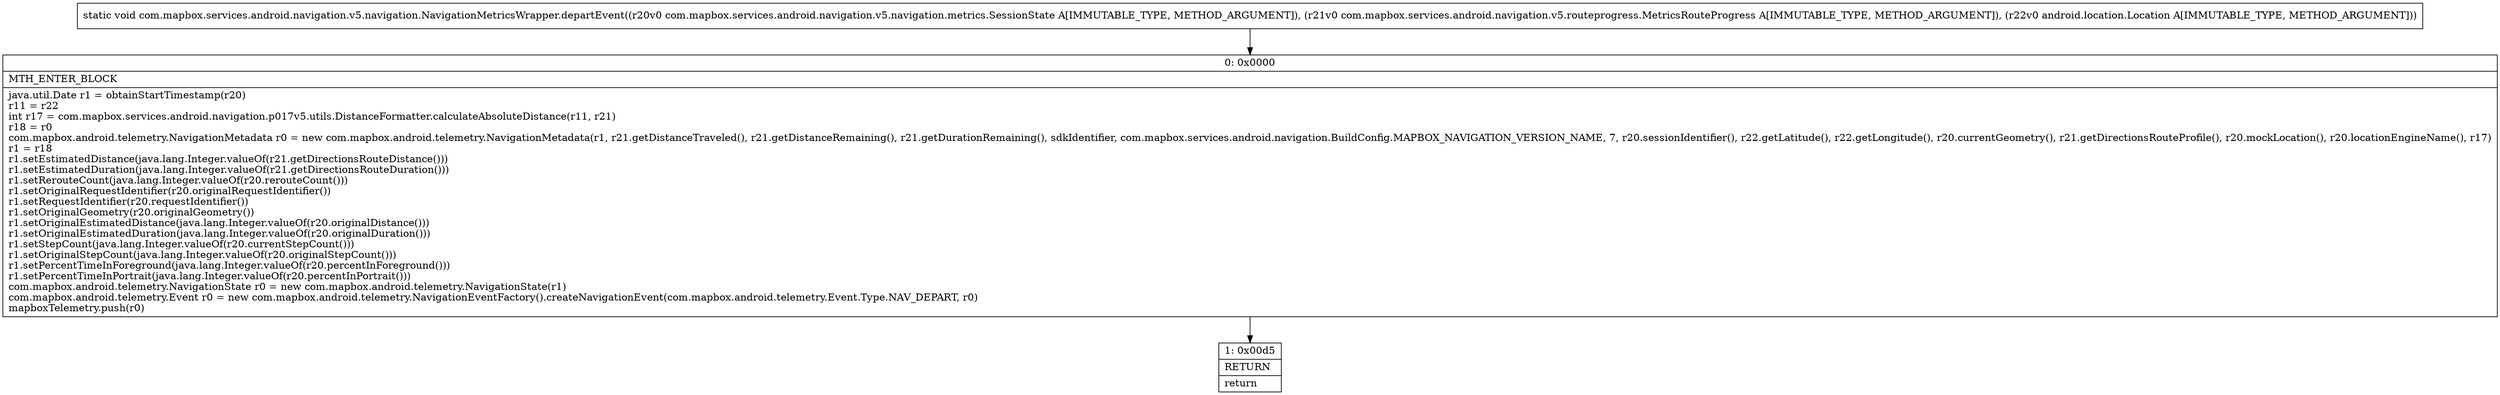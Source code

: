 digraph "CFG forcom.mapbox.services.android.navigation.v5.navigation.NavigationMetricsWrapper.departEvent(Lcom\/mapbox\/services\/android\/navigation\/v5\/navigation\/metrics\/SessionState;Lcom\/mapbox\/services\/android\/navigation\/v5\/routeprogress\/MetricsRouteProgress;Landroid\/location\/Location;)V" {
Node_0 [shape=record,label="{0\:\ 0x0000|MTH_ENTER_BLOCK\l|java.util.Date r1 = obtainStartTimestamp(r20)\lr11 = r22\lint r17 = com.mapbox.services.android.navigation.p017v5.utils.DistanceFormatter.calculateAbsoluteDistance(r11, r21)\lr18 = r0\lcom.mapbox.android.telemetry.NavigationMetadata r0 = new com.mapbox.android.telemetry.NavigationMetadata(r1, r21.getDistanceTraveled(), r21.getDistanceRemaining(), r21.getDurationRemaining(), sdkIdentifier, com.mapbox.services.android.navigation.BuildConfig.MAPBOX_NAVIGATION_VERSION_NAME, 7, r20.sessionIdentifier(), r22.getLatitude(), r22.getLongitude(), r20.currentGeometry(), r21.getDirectionsRouteProfile(), r20.mockLocation(), r20.locationEngineName(), r17)\lr1 = r18\lr1.setEstimatedDistance(java.lang.Integer.valueOf(r21.getDirectionsRouteDistance()))\lr1.setEstimatedDuration(java.lang.Integer.valueOf(r21.getDirectionsRouteDuration()))\lr1.setRerouteCount(java.lang.Integer.valueOf(r20.rerouteCount()))\lr1.setOriginalRequestIdentifier(r20.originalRequestIdentifier())\lr1.setRequestIdentifier(r20.requestIdentifier())\lr1.setOriginalGeometry(r20.originalGeometry())\lr1.setOriginalEstimatedDistance(java.lang.Integer.valueOf(r20.originalDistance()))\lr1.setOriginalEstimatedDuration(java.lang.Integer.valueOf(r20.originalDuration()))\lr1.setStepCount(java.lang.Integer.valueOf(r20.currentStepCount()))\lr1.setOriginalStepCount(java.lang.Integer.valueOf(r20.originalStepCount()))\lr1.setPercentTimeInForeground(java.lang.Integer.valueOf(r20.percentInForeground()))\lr1.setPercentTimeInPortrait(java.lang.Integer.valueOf(r20.percentInPortrait()))\lcom.mapbox.android.telemetry.NavigationState r0 = new com.mapbox.android.telemetry.NavigationState(r1)\lcom.mapbox.android.telemetry.Event r0 = new com.mapbox.android.telemetry.NavigationEventFactory().createNavigationEvent(com.mapbox.android.telemetry.Event.Type.NAV_DEPART, r0)\lmapboxTelemetry.push(r0)\l}"];
Node_1 [shape=record,label="{1\:\ 0x00d5|RETURN\l|return\l}"];
MethodNode[shape=record,label="{static void com.mapbox.services.android.navigation.v5.navigation.NavigationMetricsWrapper.departEvent((r20v0 com.mapbox.services.android.navigation.v5.navigation.metrics.SessionState A[IMMUTABLE_TYPE, METHOD_ARGUMENT]), (r21v0 com.mapbox.services.android.navigation.v5.routeprogress.MetricsRouteProgress A[IMMUTABLE_TYPE, METHOD_ARGUMENT]), (r22v0 android.location.Location A[IMMUTABLE_TYPE, METHOD_ARGUMENT])) }"];
MethodNode -> Node_0;
Node_0 -> Node_1;
}

